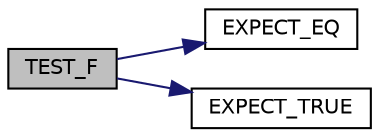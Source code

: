 digraph "TEST_F"
{
 // INTERACTIVE_SVG=YES
  edge [fontname="Helvetica",fontsize="10",labelfontname="Helvetica",labelfontsize="10"];
  node [fontname="Helvetica",fontsize="10",shape=record];
  rankdir="LR";
  Node95 [label="TEST_F",height=0.2,width=0.4,color="black", fillcolor="grey75", style="filled", fontcolor="black"];
  Node95 -> Node96 [color="midnightblue",fontsize="10",style="solid",fontname="Helvetica"];
  Node96 [label="EXPECT_EQ",height=0.2,width=0.4,color="black", fillcolor="white", style="filled",URL="$d6/def/_test_json_8cpp.html#a82745227e2f0a8edbb4ae630d88a8e86"];
  Node95 -> Node97 [color="midnightblue",fontsize="10",style="solid",fontname="Helvetica"];
  Node97 [label="EXPECT_TRUE",height=0.2,width=0.4,color="black", fillcolor="white", style="filled",URL="$d6/def/_test_json_8cpp.html#a84dbe6e62bbec23a120a258315c7b6dc"];
}
